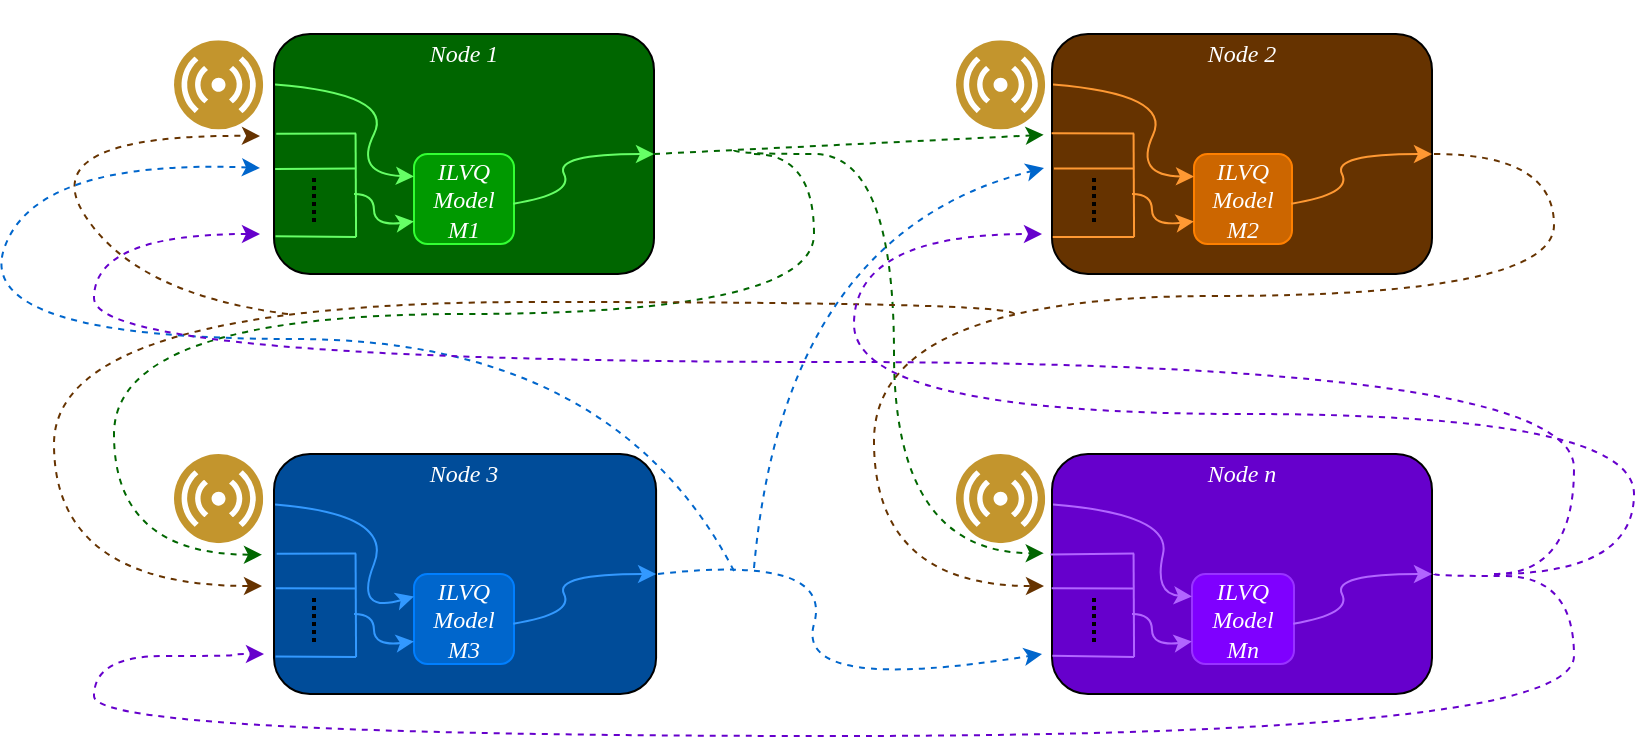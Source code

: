 <mxfile version="24.0.7" type="device">
  <diagram name="Página-1" id="fK-j4JISZ1TsQY2nLdW4">
    <mxGraphModel dx="1285" dy="240" grid="1" gridSize="10" guides="1" tooltips="1" connect="1" arrows="1" fold="1" page="1" pageScale="1" pageWidth="827" pageHeight="1169" math="0" shadow="0">
      <root>
        <mxCell id="0" />
        <mxCell id="1" parent="0" />
        <mxCell id="w9jy3SVMNuk4dvqkGLY5-7" value="" style="rounded=1;whiteSpace=wrap;html=1;fillColor=#006600;strokeColor=default;glass=0;shadow=0;" parent="1" vertex="1">
          <mxGeometry x="50" y="40" width="190" height="120" as="geometry" />
        </mxCell>
        <mxCell id="w9jy3SVMNuk4dvqkGLY5-8" value="&lt;font face=&quot;Verdana&quot;&gt;&lt;i&gt;Node 1&lt;/i&gt;&lt;/font&gt;" style="text;html=1;align=center;verticalAlign=middle;whiteSpace=wrap;rounded=0;fontColor=#FFFFFF;" parent="1" vertex="1">
          <mxGeometry x="115" y="40" width="60" height="20" as="geometry" />
        </mxCell>
        <mxCell id="w9jy3SVMNuk4dvqkGLY5-13" value="&lt;font face=&quot;Verdana&quot; color=&quot;#ffffff&quot;&gt;&lt;i style=&quot;&quot;&gt;ILVQ Model&lt;/i&gt;&lt;/font&gt;&lt;div&gt;&lt;font face=&quot;Verdana&quot; color=&quot;#ffffff&quot;&gt;&lt;i style=&quot;&quot;&gt;M1&lt;/i&gt;&lt;/font&gt;&lt;/div&gt;" style="rounded=1;whiteSpace=wrap;html=1;strokeColor=#33FF33;fillColor=#009900;" parent="1" vertex="1">
          <mxGeometry x="120" y="100" width="50" height="45" as="geometry" />
        </mxCell>
        <mxCell id="w9jy3SVMNuk4dvqkGLY5-17" value="" style="curved=1;endArrow=classic;html=1;rounded=0;strokeColor=#66FF66;exitX=0.993;exitY=0.552;exitDx=0;exitDy=0;exitPerimeter=0;entryX=1;entryY=0.5;entryDx=0;entryDy=0;" parent="1" source="w9jy3SVMNuk4dvqkGLY5-13" edge="1" target="w9jy3SVMNuk4dvqkGLY5-7">
          <mxGeometry width="50" height="50" relative="1" as="geometry">
            <mxPoint x="190" y="130" as="sourcePoint" />
            <mxPoint x="210" y="100" as="targetPoint" />
            <Array as="points">
              <mxPoint x="200" y="120" />
              <mxPoint x="190" y="100" />
            </Array>
          </mxGeometry>
        </mxCell>
        <mxCell id="w9jy3SVMNuk4dvqkGLY5-32" value="" style="endArrow=none;html=1;rounded=0;strokeColor=#66FF66;exitX=0.004;exitY=0.843;exitDx=0;exitDy=0;exitPerimeter=0;entryX=1;entryY=0.5;entryDx=0;entryDy=0;" parent="1" edge="1" source="w9jy3SVMNuk4dvqkGLY5-7">
          <mxGeometry width="50" height="50" relative="1" as="geometry">
            <mxPoint x="80.015" y="141.54" as="sourcePoint" />
            <mxPoint x="91.04" y="141.54" as="targetPoint" />
          </mxGeometry>
        </mxCell>
        <mxCell id="w9jy3SVMNuk4dvqkGLY5-33" value="" style="endArrow=none;html=1;rounded=0;strokeColor=#66FF66;exitX=0.003;exitY=0.563;exitDx=0;exitDy=0;exitPerimeter=0;entryX=1;entryY=0.5;entryDx=0;entryDy=0;" parent="1" edge="1" source="w9jy3SVMNuk4dvqkGLY5-7">
          <mxGeometry width="50" height="50" relative="1" as="geometry">
            <mxPoint x="80.04" y="107.22" as="sourcePoint" />
            <mxPoint x="91.04" y="107.22" as="targetPoint" />
          </mxGeometry>
        </mxCell>
        <mxCell id="w9jy3SVMNuk4dvqkGLY5-34" value="" style="endArrow=none;html=1;rounded=0;strokeColor=#66FF66;exitX=0.006;exitY=0.416;exitDx=0;exitDy=0;exitPerimeter=0;entryX=1;entryY=0.5;entryDx=0;entryDy=0;" parent="1" edge="1" source="w9jy3SVMNuk4dvqkGLY5-7">
          <mxGeometry width="50" height="50" relative="1" as="geometry">
            <mxPoint x="80.04" y="89.72" as="sourcePoint" />
            <mxPoint x="91.04" y="89.72" as="targetPoint" />
          </mxGeometry>
        </mxCell>
        <mxCell id="w9jy3SVMNuk4dvqkGLY5-35" value="" style="endArrow=none;html=1;rounded=0;strokeColor=#66FF66;entryX=1;entryY=0.5;entryDx=0;entryDy=0;exitX=0.995;exitY=0.467;exitDx=0;exitDy=0;exitPerimeter=0;" parent="1" edge="1">
          <mxGeometry width="50" height="50" relative="1" as="geometry">
            <mxPoint x="90.785" y="89.802" as="sourcePoint" />
            <mxPoint x="91.04" y="141.54" as="targetPoint" />
          </mxGeometry>
        </mxCell>
        <mxCell id="w9jy3SVMNuk4dvqkGLY5-37" value="" style="curved=1;endArrow=classic;html=1;rounded=0;strokeColor=#66FF66;entryX=0;entryY=0.75;entryDx=0;entryDy=0;" parent="1" target="w9jy3SVMNuk4dvqkGLY5-13" edge="1">
          <mxGeometry width="50" height="50" relative="1" as="geometry">
            <mxPoint x="90" y="120" as="sourcePoint" />
            <mxPoint x="146.04" y="122.5" as="targetPoint" />
            <Array as="points">
              <mxPoint x="100" y="120" />
              <mxPoint x="100" y="136" />
            </Array>
          </mxGeometry>
        </mxCell>
        <mxCell id="w9jy3SVMNuk4dvqkGLY5-41" value="" style="curved=1;endArrow=classic;html=1;rounded=0;strokeColor=#66FF66;entryX=0;entryY=0.25;entryDx=0;entryDy=0;" parent="1" target="w9jy3SVMNuk4dvqkGLY5-13" edge="1">
          <mxGeometry width="50" height="50" relative="1" as="geometry">
            <mxPoint x="50.52" y="65.25" as="sourcePoint" />
            <mxPoint x="80.52" y="81.25" as="targetPoint" />
            <Array as="points">
              <mxPoint x="110" y="70" />
              <mxPoint x="90" y="110" />
            </Array>
          </mxGeometry>
        </mxCell>
        <mxCell id="w9jy3SVMNuk4dvqkGLY5-42" value="" style="rounded=1;whiteSpace=wrap;html=1;fillColor=#663300;strokeColor=default;glass=0;shadow=0;" parent="1" vertex="1">
          <mxGeometry x="439" y="40.0" width="190" height="120" as="geometry" />
        </mxCell>
        <mxCell id="w9jy3SVMNuk4dvqkGLY5-44" value="&lt;font face=&quot;Verdana&quot;&gt;&lt;i&gt;Node 2&lt;/i&gt;&lt;/font&gt;" style="text;html=1;align=center;verticalAlign=middle;whiteSpace=wrap;rounded=0;fontColor=#FFFFFF;" parent="1" vertex="1">
          <mxGeometry x="504" y="40.0" width="60" height="20" as="geometry" />
        </mxCell>
        <mxCell id="w9jy3SVMNuk4dvqkGLY5-45" value="&lt;font face=&quot;Verdana&quot; color=&quot;#ffffff&quot;&gt;&lt;i style=&quot;&quot;&gt;ILVQ Model&lt;/i&gt;&lt;/font&gt;&lt;div&gt;&lt;font face=&quot;Verdana&quot; color=&quot;#ffffff&quot;&gt;&lt;i style=&quot;&quot;&gt;M2&lt;/i&gt;&lt;/font&gt;&lt;/div&gt;" style="rounded=1;whiteSpace=wrap;html=1;strokeColor=#FF8000;fillColor=#CC6600;" parent="1" vertex="1">
          <mxGeometry x="510" y="100" width="49" height="45" as="geometry" />
        </mxCell>
        <mxCell id="w9jy3SVMNuk4dvqkGLY5-46" value="" style="curved=1;endArrow=classic;html=1;rounded=0;strokeColor=#FF9933;exitX=0.993;exitY=0.552;exitDx=0;exitDy=0;exitPerimeter=0;" parent="1" source="w9jy3SVMNuk4dvqkGLY5-45" edge="1" target="w9jy3SVMNuk4dvqkGLY5-42">
          <mxGeometry width="50" height="50" relative="1" as="geometry">
            <mxPoint x="579" y="130" as="sourcePoint" />
            <mxPoint x="599" y="100.0" as="targetPoint" />
            <Array as="points">
              <mxPoint x="589" y="120.0" />
              <mxPoint x="579" y="100.0" />
            </Array>
          </mxGeometry>
        </mxCell>
        <mxCell id="w9jy3SVMNuk4dvqkGLY5-52" value="" style="endArrow=none;html=1;rounded=0;strokeColor=#FF9933;exitX=0.002;exitY=0.846;exitDx=0;exitDy=0;exitPerimeter=0;entryX=1;entryY=0.5;entryDx=0;entryDy=0;" parent="1" edge="1" source="w9jy3SVMNuk4dvqkGLY5-42">
          <mxGeometry width="50" height="50" relative="1" as="geometry">
            <mxPoint x="469.015" y="141.54" as="sourcePoint" />
            <mxPoint x="480.04" y="141.54" as="targetPoint" />
          </mxGeometry>
        </mxCell>
        <mxCell id="w9jy3SVMNuk4dvqkGLY5-53" value="" style="endArrow=none;html=1;rounded=0;strokeColor=#FF9933;exitX=0.005;exitY=0.56;exitDx=0;exitDy=0;exitPerimeter=0;entryX=1;entryY=0.5;entryDx=0;entryDy=0;" parent="1" edge="1" source="w9jy3SVMNuk4dvqkGLY5-42">
          <mxGeometry width="50" height="50" relative="1" as="geometry">
            <mxPoint x="469.04" y="107.22" as="sourcePoint" />
            <mxPoint x="480.04" y="107.22" as="targetPoint" />
          </mxGeometry>
        </mxCell>
        <mxCell id="w9jy3SVMNuk4dvqkGLY5-54" value="" style="endArrow=none;html=1;rounded=0;strokeColor=#FF9933;exitX=-0.001;exitY=0.414;exitDx=0;exitDy=0;exitPerimeter=0;entryX=1;entryY=0.5;entryDx=0;entryDy=0;" parent="1" edge="1" source="w9jy3SVMNuk4dvqkGLY5-42">
          <mxGeometry width="50" height="50" relative="1" as="geometry">
            <mxPoint x="469.04" y="89.72" as="sourcePoint" />
            <mxPoint x="480.04" y="89.72" as="targetPoint" />
          </mxGeometry>
        </mxCell>
        <mxCell id="w9jy3SVMNuk4dvqkGLY5-55" value="" style="endArrow=none;html=1;rounded=0;strokeColor=#FF9933;entryX=1;entryY=0.5;entryDx=0;entryDy=0;exitX=0.995;exitY=0.467;exitDx=0;exitDy=0;exitPerimeter=0;" parent="1" edge="1">
          <mxGeometry width="50" height="50" relative="1" as="geometry">
            <mxPoint x="479.785" y="89.802" as="sourcePoint" />
            <mxPoint x="480.04" y="141.54" as="targetPoint" />
          </mxGeometry>
        </mxCell>
        <mxCell id="w9jy3SVMNuk4dvqkGLY5-56" value="" style="curved=1;endArrow=classic;html=1;rounded=0;strokeColor=#FF9933;entryX=0;entryY=0.75;entryDx=0;entryDy=0;" parent="1" target="w9jy3SVMNuk4dvqkGLY5-45" edge="1">
          <mxGeometry width="50" height="50" relative="1" as="geometry">
            <mxPoint x="479" y="120.0" as="sourcePoint" />
            <mxPoint x="535.04" y="122.5" as="targetPoint" />
            <Array as="points">
              <mxPoint x="489" y="120.0" />
              <mxPoint x="489" y="136" />
            </Array>
          </mxGeometry>
        </mxCell>
        <mxCell id="w9jy3SVMNuk4dvqkGLY5-59" value="" style="curved=1;endArrow=classic;html=1;rounded=0;strokeColor=#FF9933;entryX=0;entryY=0.25;entryDx=0;entryDy=0;" parent="1" target="w9jy3SVMNuk4dvqkGLY5-45" edge="1">
          <mxGeometry width="50" height="50" relative="1" as="geometry">
            <mxPoint x="439.52" y="65.25" as="sourcePoint" />
            <mxPoint x="469.52" y="81.25" as="targetPoint" />
            <Array as="points">
              <mxPoint x="499" y="70" />
              <mxPoint x="480" y="111" />
            </Array>
          </mxGeometry>
        </mxCell>
        <mxCell id="w9jy3SVMNuk4dvqkGLY5-60" value="" style="html=1;labelBackgroundColor=#ffffff;startArrow=none;startFill=0;startSize=6;endArrow=classic;endFill=1;endSize=6;jettySize=auto;orthogonalLoop=1;strokeWidth=1;dashed=1;fontSize=14;rounded=1;curved=0;entryX=0.114;entryY=0.05;entryDx=0;entryDy=0;entryPerimeter=0;strokeColor=#006600;" parent="1" edge="1">
          <mxGeometry width="60" height="60" relative="1" as="geometry">
            <mxPoint x="240" y="100" as="sourcePoint" />
            <mxPoint x="434.819" y="90.415" as="targetPoint" />
          </mxGeometry>
        </mxCell>
        <mxCell id="w9jy3SVMNuk4dvqkGLY5-115" value="" style="rounded=1;whiteSpace=wrap;html=1;fillColor=#004C99;strokeColor=default;glass=0;shadow=0;" parent="1" vertex="1">
          <mxGeometry x="50" y="250" width="191.04" height="120" as="geometry" />
        </mxCell>
        <mxCell id="w9jy3SVMNuk4dvqkGLY5-117" value="&lt;font face=&quot;Verdana&quot;&gt;&lt;i&gt;Node 3&lt;/i&gt;&lt;/font&gt;" style="text;html=1;align=center;verticalAlign=middle;whiteSpace=wrap;rounded=0;fontColor=#FFFFFF;" parent="1" vertex="1">
          <mxGeometry x="115" y="250" width="60" height="20" as="geometry" />
        </mxCell>
        <mxCell id="w9jy3SVMNuk4dvqkGLY5-118" value="&lt;font face=&quot;Verdana&quot; color=&quot;#ffffff&quot;&gt;&lt;i style=&quot;&quot;&gt;ILVQ Model&lt;/i&gt;&lt;/font&gt;&lt;div&gt;&lt;font face=&quot;Verdana&quot; color=&quot;#ffffff&quot;&gt;&lt;i style=&quot;&quot;&gt;M3&lt;/i&gt;&lt;/font&gt;&lt;/div&gt;" style="rounded=1;whiteSpace=wrap;html=1;strokeColor=#007FFF;fillColor=#0066CC;" parent="1" vertex="1">
          <mxGeometry x="120" y="310" width="50" height="45" as="geometry" />
        </mxCell>
        <mxCell id="w9jy3SVMNuk4dvqkGLY5-119" value="" style="curved=1;endArrow=classic;html=1;rounded=0;strokeColor=#3399FF;exitX=0.993;exitY=0.552;exitDx=0;exitDy=0;exitPerimeter=0;" parent="1" source="w9jy3SVMNuk4dvqkGLY5-118" edge="1" target="w9jy3SVMNuk4dvqkGLY5-115">
          <mxGeometry width="50" height="50" relative="1" as="geometry">
            <mxPoint x="190" y="340" as="sourcePoint" />
            <mxPoint x="210" y="310" as="targetPoint" />
            <Array as="points">
              <mxPoint x="200" y="330" />
              <mxPoint x="190" y="310" />
            </Array>
          </mxGeometry>
        </mxCell>
        <mxCell id="w9jy3SVMNuk4dvqkGLY5-125" value="" style="endArrow=none;html=1;rounded=0;strokeColor=#3399FF;exitX=0.004;exitY=0.844;exitDx=0;exitDy=0;exitPerimeter=0;entryX=1;entryY=0.5;entryDx=0;entryDy=0;" parent="1" edge="1" source="w9jy3SVMNuk4dvqkGLY5-115">
          <mxGeometry width="50" height="50" relative="1" as="geometry">
            <mxPoint x="80.015" y="351.54" as="sourcePoint" />
            <mxPoint x="91.04" y="351.54" as="targetPoint" />
          </mxGeometry>
        </mxCell>
        <mxCell id="w9jy3SVMNuk4dvqkGLY5-126" value="" style="endArrow=none;html=1;rounded=0;strokeColor=#3399FF;exitX=0.005;exitY=0.559;exitDx=0;exitDy=0;exitPerimeter=0;entryX=1;entryY=0.5;entryDx=0;entryDy=0;" parent="1" edge="1" source="w9jy3SVMNuk4dvqkGLY5-115">
          <mxGeometry width="50" height="50" relative="1" as="geometry">
            <mxPoint x="80.04" y="317.22" as="sourcePoint" />
            <mxPoint x="91.04" y="317.22" as="targetPoint" />
          </mxGeometry>
        </mxCell>
        <mxCell id="w9jy3SVMNuk4dvqkGLY5-127" value="" style="endArrow=none;html=1;rounded=0;strokeColor=#3399FF;exitX=0.007;exitY=0.416;exitDx=0;exitDy=0;exitPerimeter=0;entryX=1;entryY=0.5;entryDx=0;entryDy=0;" parent="1" edge="1" source="w9jy3SVMNuk4dvqkGLY5-115">
          <mxGeometry width="50" height="50" relative="1" as="geometry">
            <mxPoint x="80.04" y="299.72" as="sourcePoint" />
            <mxPoint x="91.04" y="299.72" as="targetPoint" />
          </mxGeometry>
        </mxCell>
        <mxCell id="w9jy3SVMNuk4dvqkGLY5-128" value="" style="endArrow=none;html=1;rounded=0;strokeColor=#3399FF;entryX=1;entryY=0.5;entryDx=0;entryDy=0;exitX=0.995;exitY=0.467;exitDx=0;exitDy=0;exitPerimeter=0;" parent="1" edge="1">
          <mxGeometry width="50" height="50" relative="1" as="geometry">
            <mxPoint x="90.785" y="299.803" as="sourcePoint" />
            <mxPoint x="91.04" y="351.54" as="targetPoint" />
          </mxGeometry>
        </mxCell>
        <mxCell id="w9jy3SVMNuk4dvqkGLY5-129" value="" style="curved=1;endArrow=classic;html=1;rounded=0;strokeColor=#3399FF;entryX=0;entryY=0.75;entryDx=0;entryDy=0;" parent="1" target="w9jy3SVMNuk4dvqkGLY5-118" edge="1">
          <mxGeometry width="50" height="50" relative="1" as="geometry">
            <mxPoint x="90" y="330" as="sourcePoint" />
            <mxPoint x="146.04" y="332.5" as="targetPoint" />
            <Array as="points">
              <mxPoint x="100" y="330" />
              <mxPoint x="100" y="346" />
            </Array>
          </mxGeometry>
        </mxCell>
        <mxCell id="w9jy3SVMNuk4dvqkGLY5-132" value="" style="curved=1;endArrow=classic;html=1;rounded=0;strokeColor=#3399FF;entryX=0;entryY=0.25;entryDx=0;entryDy=0;" parent="1" target="w9jy3SVMNuk4dvqkGLY5-118" edge="1">
          <mxGeometry width="50" height="50" relative="1" as="geometry">
            <mxPoint x="50.52" y="275.25" as="sourcePoint" />
            <mxPoint x="80.52" y="291.25" as="targetPoint" />
            <Array as="points">
              <mxPoint x="110" y="280" />
              <mxPoint x="90" y="330" />
            </Array>
          </mxGeometry>
        </mxCell>
        <mxCell id="w9jy3SVMNuk4dvqkGLY5-133" value="" style="rounded=1;whiteSpace=wrap;html=1;fillColor=#6600CC;strokeColor=default;glass=0;shadow=0;" parent="1" vertex="1">
          <mxGeometry x="439" y="250.0" width="190" height="120" as="geometry" />
        </mxCell>
        <mxCell id="w9jy3SVMNuk4dvqkGLY5-135" value="&lt;font face=&quot;Verdana&quot;&gt;&lt;i&gt;Node n&lt;/i&gt;&lt;/font&gt;" style="text;html=1;align=center;verticalAlign=middle;whiteSpace=wrap;rounded=0;fontColor=#FFFFFF;" parent="1" vertex="1">
          <mxGeometry x="504" y="250.0" width="60" height="20" as="geometry" />
        </mxCell>
        <mxCell id="w9jy3SVMNuk4dvqkGLY5-136" value="&lt;font face=&quot;Verdana&quot; color=&quot;#ffffff&quot;&gt;&lt;i style=&quot;&quot;&gt;ILVQ Model&lt;/i&gt;&lt;/font&gt;&lt;div&gt;&lt;font face=&quot;Verdana&quot; color=&quot;#ffffff&quot;&gt;&lt;i style=&quot;&quot;&gt;Mn&lt;/i&gt;&lt;/font&gt;&lt;/div&gt;" style="rounded=1;whiteSpace=wrap;html=1;strokeColor=#9933FF;fillColor=#7F00FF;" parent="1" vertex="1">
          <mxGeometry x="509" y="310" width="51" height="45" as="geometry" />
        </mxCell>
        <mxCell id="w9jy3SVMNuk4dvqkGLY5-137" value="" style="curved=1;endArrow=classic;html=1;rounded=0;strokeColor=#B266FF;exitX=0.993;exitY=0.552;exitDx=0;exitDy=0;exitPerimeter=0;" parent="1" source="w9jy3SVMNuk4dvqkGLY5-136" edge="1" target="w9jy3SVMNuk4dvqkGLY5-133">
          <mxGeometry width="50" height="50" relative="1" as="geometry">
            <mxPoint x="579" y="340" as="sourcePoint" />
            <mxPoint x="599" y="310" as="targetPoint" />
            <Array as="points">
              <mxPoint x="589" y="330" />
              <mxPoint x="579" y="310" />
            </Array>
          </mxGeometry>
        </mxCell>
        <mxCell id="w9jy3SVMNuk4dvqkGLY5-143" value="" style="endArrow=none;html=1;rounded=0;strokeColor=#B266FF;exitX=0.001;exitY=0.841;exitDx=0;exitDy=0;exitPerimeter=0;entryX=1;entryY=0.5;entryDx=0;entryDy=0;" parent="1" edge="1" source="w9jy3SVMNuk4dvqkGLY5-133">
          <mxGeometry width="50" height="50" relative="1" as="geometry">
            <mxPoint x="469.015" y="351.54" as="sourcePoint" />
            <mxPoint x="480.04" y="351.54" as="targetPoint" />
          </mxGeometry>
        </mxCell>
        <mxCell id="w9jy3SVMNuk4dvqkGLY5-144" value="" style="endArrow=none;html=1;rounded=0;strokeColor=#B266FF;exitX=-0.001;exitY=0.559;exitDx=0;exitDy=0;exitPerimeter=0;entryX=1;entryY=0.5;entryDx=0;entryDy=0;" parent="1" edge="1" source="w9jy3SVMNuk4dvqkGLY5-133">
          <mxGeometry width="50" height="50" relative="1" as="geometry">
            <mxPoint x="469.04" y="317.22" as="sourcePoint" />
            <mxPoint x="480.04" y="317.22" as="targetPoint" />
          </mxGeometry>
        </mxCell>
        <mxCell id="w9jy3SVMNuk4dvqkGLY5-145" value="" style="endArrow=none;html=1;rounded=0;strokeColor=#B266FF;exitX=-0.004;exitY=0.419;exitDx=0;exitDy=0;exitPerimeter=0;entryX=1;entryY=0.5;entryDx=0;entryDy=0;" parent="1" edge="1" source="w9jy3SVMNuk4dvqkGLY5-133">
          <mxGeometry width="50" height="50" relative="1" as="geometry">
            <mxPoint x="469.04" y="299.72" as="sourcePoint" />
            <mxPoint x="480.04" y="299.72" as="targetPoint" />
          </mxGeometry>
        </mxCell>
        <mxCell id="w9jy3SVMNuk4dvqkGLY5-146" value="" style="endArrow=none;html=1;rounded=0;strokeColor=#B266FF;entryX=1;entryY=0.5;entryDx=0;entryDy=0;exitX=0.995;exitY=0.467;exitDx=0;exitDy=0;exitPerimeter=0;" parent="1" edge="1">
          <mxGeometry width="50" height="50" relative="1" as="geometry">
            <mxPoint x="479.785" y="299.803" as="sourcePoint" />
            <mxPoint x="480.04" y="351.54" as="targetPoint" />
          </mxGeometry>
        </mxCell>
        <mxCell id="w9jy3SVMNuk4dvqkGLY5-147" value="" style="curved=1;endArrow=classic;html=1;rounded=0;strokeColor=#B266FF;entryX=0;entryY=0.75;entryDx=0;entryDy=0;" parent="1" target="w9jy3SVMNuk4dvqkGLY5-136" edge="1">
          <mxGeometry width="50" height="50" relative="1" as="geometry">
            <mxPoint x="479" y="330" as="sourcePoint" />
            <mxPoint x="535.04" y="332.5" as="targetPoint" />
            <Array as="points">
              <mxPoint x="489" y="330" />
              <mxPoint x="489" y="346" />
            </Array>
          </mxGeometry>
        </mxCell>
        <mxCell id="w9jy3SVMNuk4dvqkGLY5-150" value="" style="curved=1;endArrow=classic;html=1;rounded=0;strokeColor=#B266FF;entryX=0;entryY=0.25;entryDx=0;entryDy=0;" parent="1" target="w9jy3SVMNuk4dvqkGLY5-136" edge="1">
          <mxGeometry width="50" height="50" relative="1" as="geometry">
            <mxPoint x="439.52" y="275.25" as="sourcePoint" />
            <mxPoint x="469.52" y="291.25" as="targetPoint" />
            <Array as="points">
              <mxPoint x="499" y="280" />
              <mxPoint x="490" y="320" />
            </Array>
          </mxGeometry>
        </mxCell>
        <mxCell id="w9jy3SVMNuk4dvqkGLY5-151" value="" style="html=1;labelBackgroundColor=#ffffff;startArrow=none;startFill=0;startSize=6;endArrow=classic;endFill=1;endSize=6;jettySize=auto;orthogonalLoop=1;strokeWidth=1;dashed=1;fontSize=14;rounded=1;edgeStyle=orthogonalEdgeStyle;curved=1;strokeColor=#006600;entryX=0.115;entryY=0.028;entryDx=0;entryDy=0;entryPerimeter=0;" parent="1" edge="1">
          <mxGeometry width="60" height="60" relative="1" as="geometry">
            <mxPoint x="280" y="98" as="sourcePoint" />
            <mxPoint x="434.87" y="299.59" as="targetPoint" />
            <Array as="points">
              <mxPoint x="280" y="100" />
              <mxPoint x="360" y="100" />
              <mxPoint x="360" y="300" />
            </Array>
          </mxGeometry>
        </mxCell>
        <mxCell id="w9jy3SVMNuk4dvqkGLY5-152" value="" style="html=1;labelBackgroundColor=#ffffff;startArrow=none;startFill=0;startSize=6;endArrow=classic;endFill=1;endSize=6;jettySize=auto;orthogonalLoop=1;strokeWidth=1;dashed=1;fontSize=14;rounded=1;edgeStyle=orthogonalEdgeStyle;curved=1;entryX=0.078;entryY=0.048;entryDx=0;entryDy=0;entryPerimeter=0;strokeColor=#006600;" parent="1" edge="1">
          <mxGeometry width="60" height="60" relative="1" as="geometry">
            <mxPoint x="290" y="100" as="sourcePoint" />
            <mxPoint x="43.981" y="300.34" as="targetPoint" />
            <Array as="points">
              <mxPoint x="320" y="100" />
              <mxPoint x="320" y="180" />
              <mxPoint x="-30" y="180" />
              <mxPoint x="-30" y="300" />
            </Array>
          </mxGeometry>
        </mxCell>
        <mxCell id="w9jy3SVMNuk4dvqkGLY5-157" value="" style="html=1;labelBackgroundColor=#ffffff;startArrow=none;startFill=0;startSize=6;endArrow=classic;endFill=1;endSize=6;jettySize=auto;orthogonalLoop=1;strokeWidth=1;dashed=1;fontSize=14;rounded=1;edgeStyle=orthogonalEdgeStyle;curved=1;strokeColor=#663300;" parent="1" edge="1">
          <mxGeometry width="60" height="60" relative="1" as="geometry">
            <mxPoint x="630" y="100" as="sourcePoint" />
            <mxPoint x="435" y="316" as="targetPoint" />
            <Array as="points">
              <mxPoint x="690" y="100" />
              <mxPoint x="690" y="171" />
              <mxPoint x="350" y="171" />
              <mxPoint x="350" y="316" />
            </Array>
          </mxGeometry>
        </mxCell>
        <mxCell id="w9jy3SVMNuk4dvqkGLY5-159" value="" style="html=1;labelBackgroundColor=#ffffff;startArrow=none;startFill=0;startSize=6;endArrow=classic;endFill=1;endSize=6;jettySize=auto;orthogonalLoop=1;strokeWidth=1;dashed=1;fontSize=14;rounded=1;edgeStyle=orthogonalEdgeStyle;curved=1;strokeColor=#663300;" parent="1" edge="1">
          <mxGeometry width="60" height="60" relative="1" as="geometry">
            <mxPoint x="420" y="180" as="sourcePoint" />
            <mxPoint x="44" y="316" as="targetPoint" />
            <Array as="points">
              <mxPoint x="420" y="174" />
              <mxPoint x="-60" y="174" />
              <mxPoint x="-60" y="316" />
            </Array>
          </mxGeometry>
        </mxCell>
        <mxCell id="w9jy3SVMNuk4dvqkGLY5-161" value="" style="curved=1;endArrow=classic;html=1;rounded=0;dashed=1;strokeColor=#663300;entryX=0;entryY=0;entryDx=0;entryDy=0;" parent="1" edge="1">
          <mxGeometry width="50" height="50" relative="1" as="geometry">
            <mxPoint x="57" y="180" as="sourcePoint" />
            <mxPoint x="43" y="91" as="targetPoint" />
            <Array as="points">
              <mxPoint x="-20" y="170" />
              <mxPoint x="-70" y="90" />
            </Array>
          </mxGeometry>
        </mxCell>
        <mxCell id="w9jy3SVMNuk4dvqkGLY5-168" value="" style="curved=1;endArrow=classic;html=1;rounded=0;dashed=1;strokeColor=#0066CC;" parent="1" edge="1">
          <mxGeometry width="50" height="50" relative="1" as="geometry">
            <mxPoint x="242" y="310" as="sourcePoint" />
            <mxPoint x="434" y="350" as="targetPoint" />
            <Array as="points">
              <mxPoint x="330" y="300" />
              <mxPoint x="310" y="370" />
            </Array>
          </mxGeometry>
        </mxCell>
        <mxCell id="w9jy3SVMNuk4dvqkGLY5-169" value="" style="curved=1;endArrow=classic;html=1;rounded=0;dashed=1;strokeColor=#0066CC;entryX=-0.039;entryY=0.546;entryDx=0;entryDy=0;entryPerimeter=0;" parent="1" edge="1">
          <mxGeometry width="50" height="50" relative="1" as="geometry">
            <mxPoint x="290" y="307" as="sourcePoint" />
            <mxPoint x="435" y="107" as="targetPoint" />
            <Array as="points">
              <mxPoint x="304.99" y="139.53" />
            </Array>
          </mxGeometry>
        </mxCell>
        <mxCell id="Ff2mcg6UokUxqWyQtGf--1" value="" style="curved=1;endArrow=classic;html=1;rounded=0;dashed=1;strokeColor=#0066CC;entryX=-0.067;entryY=0.508;entryDx=0;entryDy=0;entryPerimeter=0;" parent="1" edge="1">
          <mxGeometry width="50" height="50" relative="1" as="geometry">
            <mxPoint x="280" y="308.5" as="sourcePoint" />
            <mxPoint x="43" y="107" as="targetPoint" />
            <Array as="points">
              <mxPoint x="220" y="192.5" />
              <mxPoint x="-100" y="192.5" />
              <mxPoint x="-70" y="102.5" />
            </Array>
          </mxGeometry>
        </mxCell>
        <mxCell id="Ff2mcg6UokUxqWyQtGf--3" value="" style="html=1;labelBackgroundColor=#ffffff;startArrow=none;startFill=0;startSize=6;endArrow=classic;endFill=1;endSize=6;jettySize=auto;orthogonalLoop=1;strokeWidth=1;dashed=1;fontSize=14;rounded=1;edgeStyle=orthogonalEdgeStyle;curved=1;strokeColor=#6600CC;exitX=1;exitY=0.5;exitDx=0;exitDy=0;" parent="1" edge="1">
          <mxGeometry width="60" height="60" relative="1" as="geometry">
            <mxPoint x="630" y="310" as="sourcePoint" />
            <mxPoint x="45" y="350" as="targetPoint" />
            <Array as="points">
              <mxPoint x="700" y="311" />
              <mxPoint x="700" y="391" />
              <mxPoint x="-40" y="391" />
              <mxPoint x="-40" y="351" />
              <mxPoint x="30" y="351" />
            </Array>
          </mxGeometry>
        </mxCell>
        <mxCell id="Ff2mcg6UokUxqWyQtGf--5" value="" style="html=1;labelBackgroundColor=#ffffff;startArrow=none;startFill=0;startSize=6;endArrow=classic;endFill=1;endSize=6;jettySize=auto;orthogonalLoop=1;strokeWidth=1;dashed=1;fontSize=14;rounded=1;edgeStyle=orthogonalEdgeStyle;curved=1;strokeColor=#6600CC;" parent="1" edge="1">
          <mxGeometry width="60" height="60" relative="1" as="geometry">
            <mxPoint x="660" y="310" as="sourcePoint" />
            <mxPoint x="43" y="140" as="targetPoint" />
            <Array as="points">
              <mxPoint x="700" y="310" />
              <mxPoint x="700" y="204" />
              <mxPoint x="-40" y="204" />
              <mxPoint x="-40" y="140" />
            </Array>
          </mxGeometry>
        </mxCell>
        <mxCell id="Ff2mcg6UokUxqWyQtGf--6" value="" style="html=1;labelBackgroundColor=#ffffff;startArrow=none;startFill=0;startSize=6;endArrow=classic;endFill=1;endSize=6;jettySize=auto;orthogonalLoop=1;strokeWidth=1;dashed=1;fontSize=14;rounded=1;edgeStyle=orthogonalEdgeStyle;curved=1;strokeColor=#6600CC;" parent="1" edge="1">
          <mxGeometry width="60" height="60" relative="1" as="geometry">
            <mxPoint x="660" y="310" as="sourcePoint" />
            <mxPoint x="434" y="140" as="targetPoint" />
            <Array as="points">
              <mxPoint x="730" y="310" />
              <mxPoint x="730" y="230" />
              <mxPoint x="340" y="230" />
              <mxPoint x="340" y="140" />
            </Array>
          </mxGeometry>
        </mxCell>
        <mxCell id="zF6fw3vX71g10UpAjeWg-1" value="" style="image;aspect=fixed;perimeter=ellipsePerimeter;html=1;align=center;shadow=0;dashed=0;fontColor=#4277BB;labelBackgroundColor=default;fontSize=12;spacingTop=3;image=img/lib/ibm/users/sensor.svg;imageBackground=none;" vertex="1" parent="1">
          <mxGeometry x="-8.882e-16" y="43.07" width="44.62" height="44.62" as="geometry" />
        </mxCell>
        <mxCell id="zF6fw3vX71g10UpAjeWg-2" value="" style="image;aspect=fixed;perimeter=ellipsePerimeter;html=1;align=center;shadow=0;dashed=0;fontColor=#4277BB;labelBackgroundColor=default;fontSize=12;spacingTop=3;image=img/lib/ibm/users/sensor.svg;imageBackground=none;" vertex="1" parent="1">
          <mxGeometry y="250" width="44.62" height="44.62" as="geometry" />
        </mxCell>
        <mxCell id="zF6fw3vX71g10UpAjeWg-3" value="" style="image;aspect=fixed;perimeter=ellipsePerimeter;html=1;align=center;shadow=0;dashed=0;fontColor=#4277BB;labelBackgroundColor=default;fontSize=12;spacingTop=3;image=img/lib/ibm/users/sensor.svg;imageBackground=none;" vertex="1" parent="1">
          <mxGeometry x="391" y="43.07" width="44.62" height="44.62" as="geometry" />
        </mxCell>
        <mxCell id="zF6fw3vX71g10UpAjeWg-4" value="" style="image;aspect=fixed;perimeter=ellipsePerimeter;html=1;align=center;shadow=0;dashed=0;fontColor=#4277BB;labelBackgroundColor=default;fontSize=12;spacingTop=3;image=img/lib/ibm/users/sensor.svg;imageBackground=none;" vertex="1" parent="1">
          <mxGeometry x="391" y="250" width="44.62" height="44.62" as="geometry" />
        </mxCell>
        <mxCell id="zF6fw3vX71g10UpAjeWg-5" value="&lt;font color=&quot;#ffffff&quot; size=&quot;1&quot; face=&quot;Verdana&quot;&gt;&lt;i style=&quot;&quot;&gt;Sensor n&lt;/i&gt;&lt;/font&gt;" style="text;html=1;align=center;verticalAlign=middle;whiteSpace=wrap;rounded=0;" vertex="1" parent="1">
          <mxGeometry x="383.31" y="233" width="60" height="20" as="geometry" />
        </mxCell>
        <mxCell id="zF6fw3vX71g10UpAjeWg-6" value="&lt;font color=&quot;#ffffff&quot; size=&quot;1&quot; face=&quot;Verdana&quot;&gt;&lt;i style=&quot;&quot;&gt;Sensor 3&lt;/i&gt;&lt;/font&gt;" style="text;html=1;align=center;verticalAlign=middle;whiteSpace=wrap;rounded=0;" vertex="1" parent="1">
          <mxGeometry x="-10" y="233" width="60" height="20" as="geometry" />
        </mxCell>
        <mxCell id="zF6fw3vX71g10UpAjeWg-7" value="&lt;font color=&quot;#ffffff&quot; size=&quot;1&quot; face=&quot;Verdana&quot;&gt;&lt;i style=&quot;&quot;&gt;Sensor 2&lt;/i&gt;&lt;/font&gt;" style="text;html=1;align=center;verticalAlign=middle;whiteSpace=wrap;rounded=0;" vertex="1" parent="1">
          <mxGeometry x="383.31" y="23.07" width="60" height="20" as="geometry" />
        </mxCell>
        <mxCell id="zF6fw3vX71g10UpAjeWg-8" value="&lt;font color=&quot;#ffffff&quot; size=&quot;1&quot; face=&quot;Verdana&quot;&gt;&lt;i style=&quot;&quot;&gt;Sensor 1&lt;/i&gt;&lt;/font&gt;" style="text;html=1;align=center;verticalAlign=middle;whiteSpace=wrap;rounded=0;" vertex="1" parent="1">
          <mxGeometry x="-7.69" y="23.07" width="60" height="20" as="geometry" />
        </mxCell>
        <mxCell id="zF6fw3vX71g10UpAjeWg-9" value="" style="endArrow=none;dashed=1;html=1;dashPattern=1 1;strokeWidth=2;rounded=0;curved=0;" edge="1" parent="1">
          <mxGeometry width="50" height="50" relative="1" as="geometry">
            <mxPoint x="70" y="134.0" as="sourcePoint" />
            <mxPoint x="70" y="111" as="targetPoint" />
            <Array as="points">
              <mxPoint x="70" y="130.5" />
            </Array>
          </mxGeometry>
        </mxCell>
        <mxCell id="zF6fw3vX71g10UpAjeWg-10" value="" style="endArrow=none;dashed=1;html=1;dashPattern=1 1;strokeWidth=2;rounded=0;curved=0;" edge="1" parent="1">
          <mxGeometry width="50" height="50" relative="1" as="geometry">
            <mxPoint x="460" y="134.0" as="sourcePoint" />
            <mxPoint x="460" y="111" as="targetPoint" />
            <Array as="points">
              <mxPoint x="460" y="130.5" />
            </Array>
          </mxGeometry>
        </mxCell>
        <mxCell id="zF6fw3vX71g10UpAjeWg-11" value="" style="endArrow=none;dashed=1;html=1;dashPattern=1 1;strokeWidth=2;rounded=0;curved=0;" edge="1" parent="1">
          <mxGeometry width="50" height="50" relative="1" as="geometry">
            <mxPoint x="70" y="344" as="sourcePoint" />
            <mxPoint x="70" y="321" as="targetPoint" />
            <Array as="points">
              <mxPoint x="70" y="340.5" />
            </Array>
          </mxGeometry>
        </mxCell>
        <mxCell id="zF6fw3vX71g10UpAjeWg-12" value="" style="endArrow=none;dashed=1;html=1;dashPattern=1 1;strokeWidth=2;rounded=0;curved=0;" edge="1" parent="1">
          <mxGeometry width="50" height="50" relative="1" as="geometry">
            <mxPoint x="460" y="344" as="sourcePoint" />
            <mxPoint x="460" y="321" as="targetPoint" />
            <Array as="points">
              <mxPoint x="460" y="340.5" />
            </Array>
          </mxGeometry>
        </mxCell>
      </root>
    </mxGraphModel>
  </diagram>
</mxfile>
